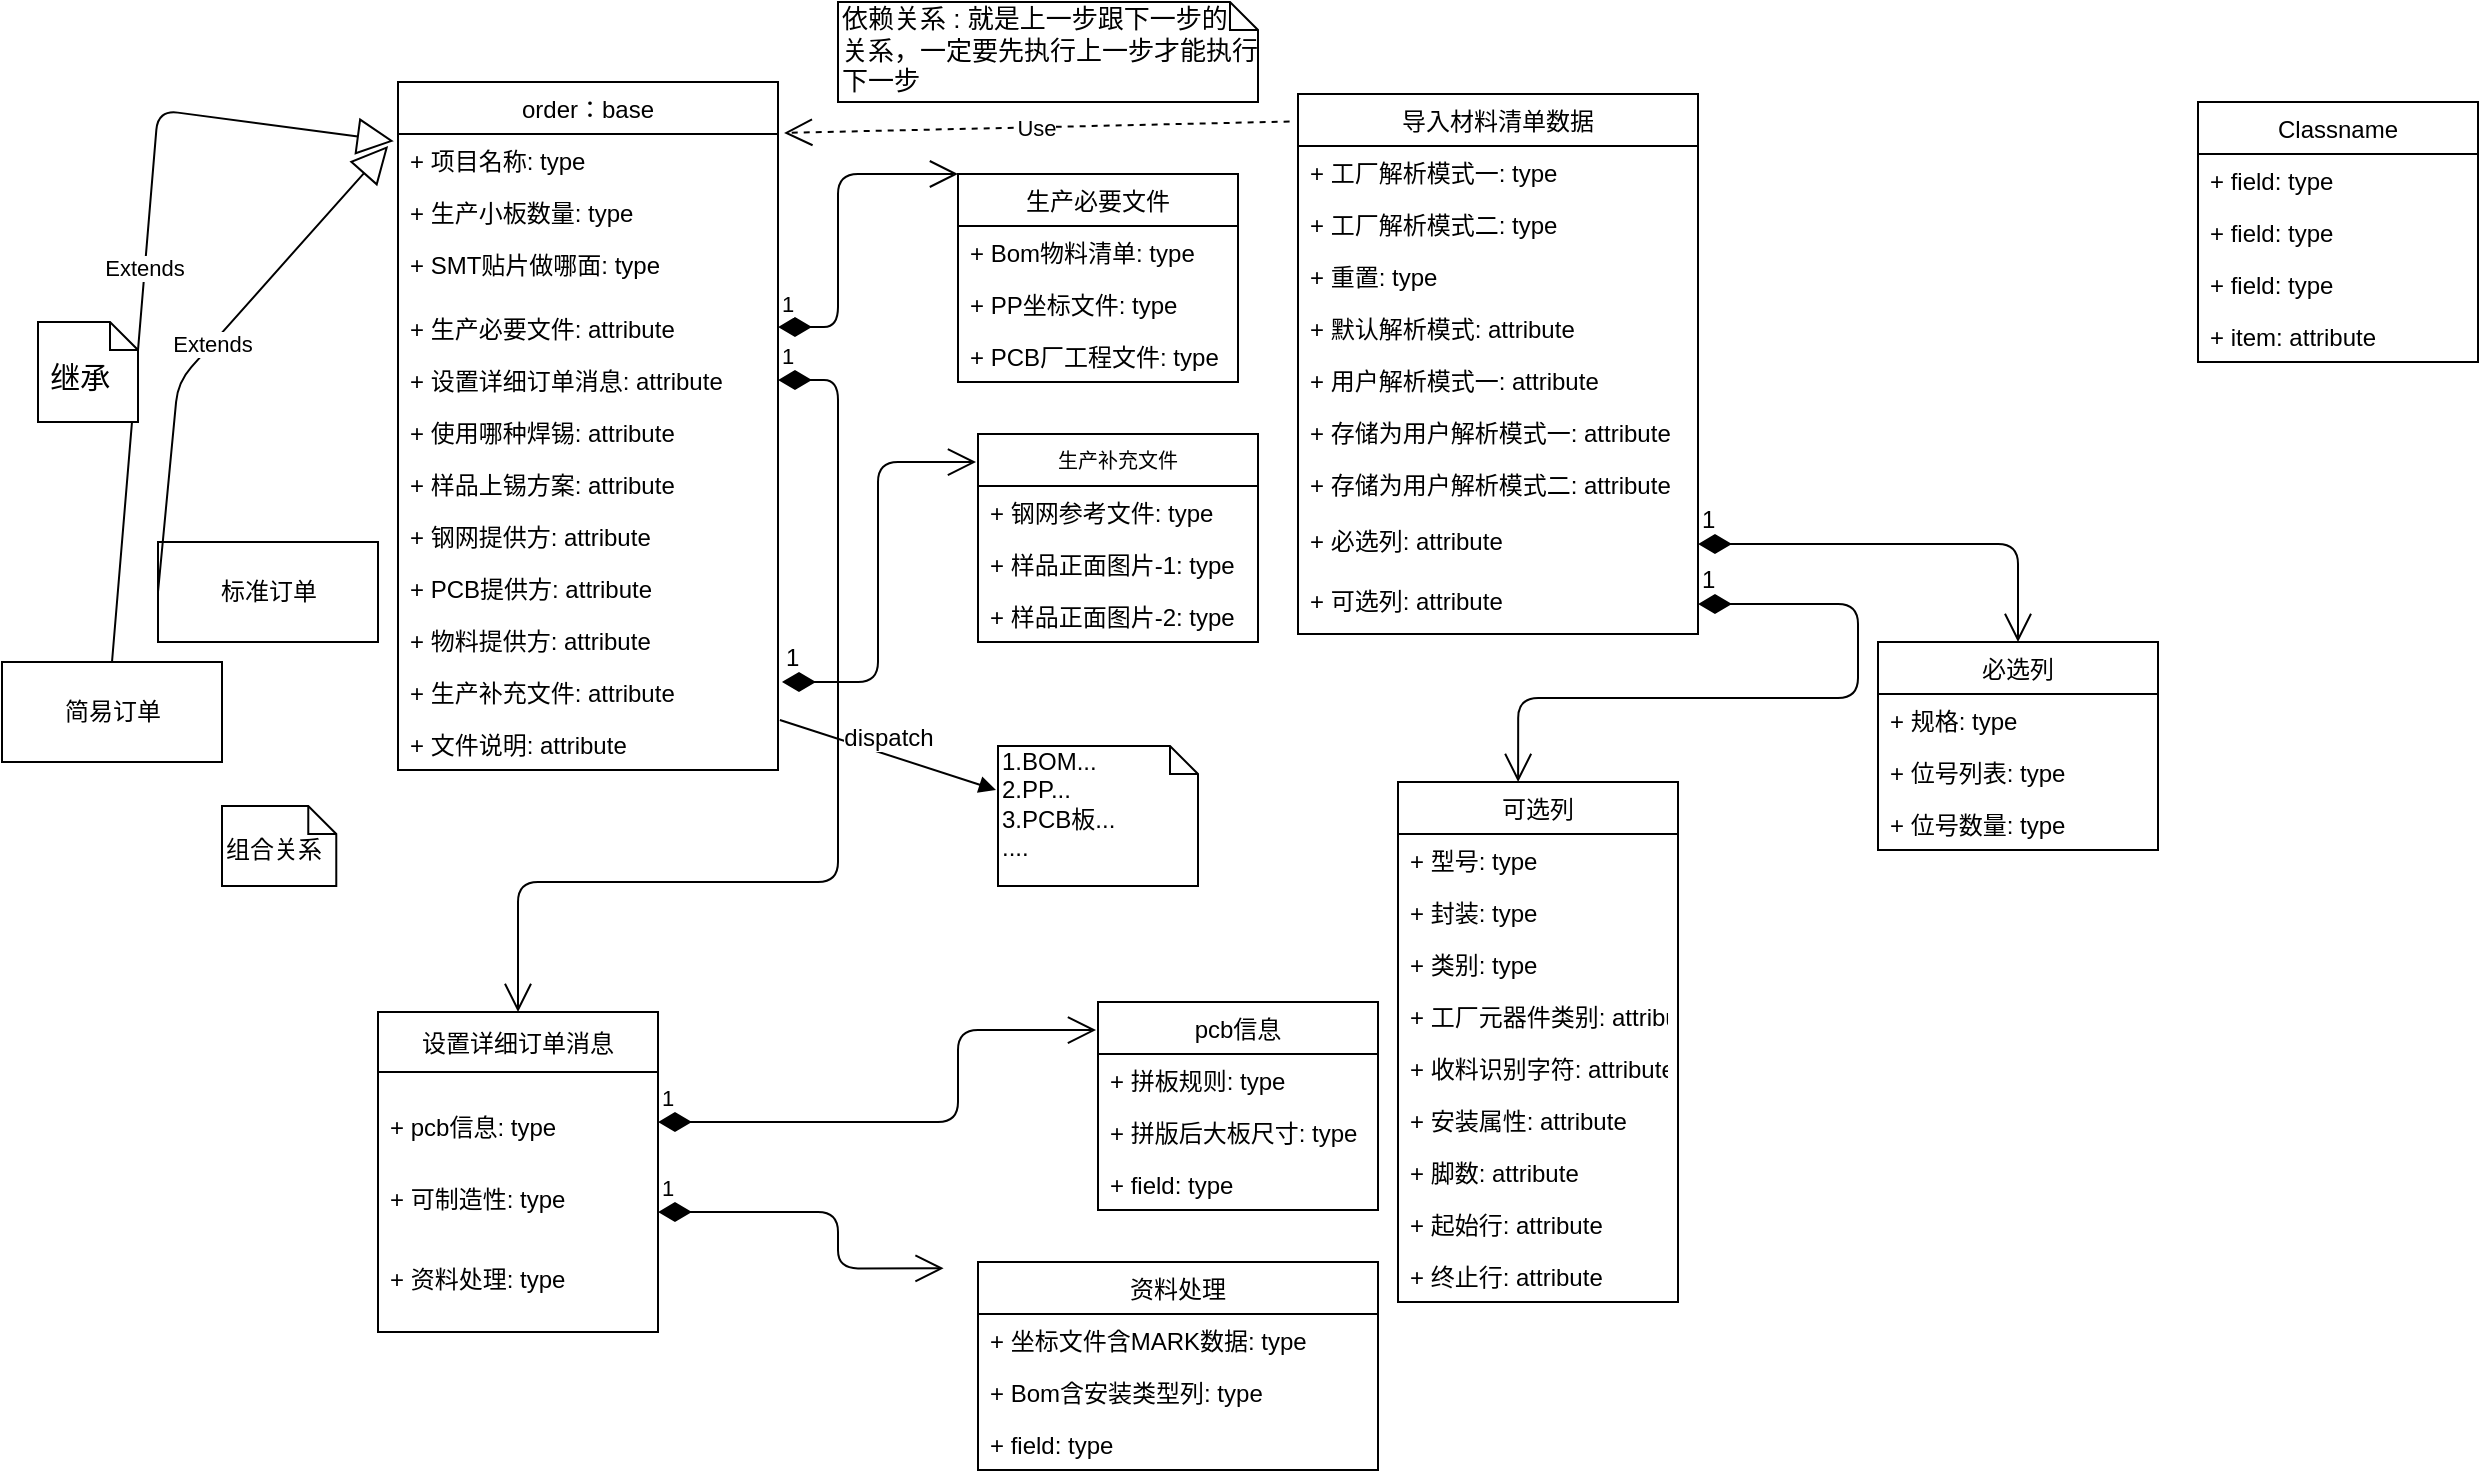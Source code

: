 <mxfile version="13.5.8" type="github">
  <diagram id="Zd2d16wufieMr73oknzC" name="Page-1">
    <mxGraphModel dx="1102" dy="614" grid="1" gridSize="10" guides="1" tooltips="1" connect="1" arrows="1" fold="1" page="1" pageScale="1" pageWidth="827" pageHeight="1169" math="0" shadow="0">
      <root>
        <mxCell id="0" />
        <mxCell id="1" parent="0" />
        <mxCell id="VcqsJPtHIRY4LmEztvHu-1" value="order：base" style="swimlane;fontStyle=0;childLayout=stackLayout;horizontal=1;startSize=26;fillColor=none;horizontalStack=0;resizeParent=1;resizeParentMax=0;resizeLast=0;collapsible=1;marginBottom=0;" parent="1" vertex="1">
          <mxGeometry x="220" y="40" width="190" height="344" as="geometry" />
        </mxCell>
        <mxCell id="VcqsJPtHIRY4LmEztvHu-2" value="+ 项目名称: type" style="text;strokeColor=none;fillColor=none;align=left;verticalAlign=top;spacingLeft=4;spacingRight=4;overflow=hidden;rotatable=0;points=[[0,0.5],[1,0.5]];portConstraint=eastwest;" parent="VcqsJPtHIRY4LmEztvHu-1" vertex="1">
          <mxGeometry y="26" width="190" height="26" as="geometry" />
        </mxCell>
        <mxCell id="VcqsJPtHIRY4LmEztvHu-3" value="+ 生产小板数量: type" style="text;strokeColor=none;fillColor=none;align=left;verticalAlign=top;spacingLeft=4;spacingRight=4;overflow=hidden;rotatable=0;points=[[0,0.5],[1,0.5]];portConstraint=eastwest;" parent="VcqsJPtHIRY4LmEztvHu-1" vertex="1">
          <mxGeometry y="52" width="190" height="26" as="geometry" />
        </mxCell>
        <mxCell id="VcqsJPtHIRY4LmEztvHu-4" value="+ SMT贴片做哪面: type" style="text;strokeColor=none;fillColor=none;align=left;verticalAlign=top;spacingLeft=4;spacingRight=4;overflow=hidden;rotatable=0;points=[[0,0.5],[1,0.5]];portConstraint=eastwest;" parent="VcqsJPtHIRY4LmEztvHu-1" vertex="1">
          <mxGeometry y="78" width="190" height="32" as="geometry" />
        </mxCell>
        <mxCell id="VcqsJPtHIRY4LmEztvHu-72" value="1" style="endArrow=open;html=1;endSize=12;startArrow=diamondThin;startSize=14;startFill=1;edgeStyle=orthogonalEdgeStyle;align=left;verticalAlign=bottom;entryX=0;entryY=0;entryDx=0;entryDy=0;" parent="VcqsJPtHIRY4LmEztvHu-1" target="VcqsJPtHIRY4LmEztvHu-68" edge="1">
          <mxGeometry x="-1" y="3" relative="1" as="geometry">
            <mxPoint x="190" y="122.5" as="sourcePoint" />
            <mxPoint x="280" y="57" as="targetPoint" />
            <Array as="points">
              <mxPoint x="220" y="123" />
              <mxPoint x="220" y="46" />
            </Array>
          </mxGeometry>
        </mxCell>
        <mxCell id="VcqsJPtHIRY4LmEztvHu-11" value="+ 生产必要文件: attribute" style="text;strokeColor=none;fillColor=none;align=left;verticalAlign=top;spacingLeft=4;spacingRight=4;overflow=hidden;rotatable=0;points=[[0,0.5],[1,0.5]];portConstraint=eastwest;" parent="VcqsJPtHIRY4LmEztvHu-1" vertex="1">
          <mxGeometry y="110" width="190" height="26" as="geometry" />
        </mxCell>
        <mxCell id="VcqsJPtHIRY4LmEztvHu-12" value="+ 设置详细订单消息: attribute" style="text;strokeColor=none;fillColor=none;align=left;verticalAlign=top;spacingLeft=4;spacingRight=4;overflow=hidden;rotatable=0;points=[[0,0.5],[1,0.5]];portConstraint=eastwest;" parent="VcqsJPtHIRY4LmEztvHu-1" vertex="1">
          <mxGeometry y="136" width="190" height="26" as="geometry" />
        </mxCell>
        <mxCell id="7UognVnQ29kYrQkInJBz-5" value="+ 使用哪种焊锡: attribute" style="text;strokeColor=none;fillColor=none;align=left;verticalAlign=top;spacingLeft=4;spacingRight=4;overflow=hidden;rotatable=0;points=[[0,0.5],[1,0.5]];portConstraint=eastwest;" vertex="1" parent="VcqsJPtHIRY4LmEztvHu-1">
          <mxGeometry y="162" width="190" height="26" as="geometry" />
        </mxCell>
        <mxCell id="7UognVnQ29kYrQkInJBz-6" value="+ 样品上锡方案: attribute" style="text;strokeColor=none;fillColor=none;align=left;verticalAlign=top;spacingLeft=4;spacingRight=4;overflow=hidden;rotatable=0;points=[[0,0.5],[1,0.5]];portConstraint=eastwest;" vertex="1" parent="VcqsJPtHIRY4LmEztvHu-1">
          <mxGeometry y="188" width="190" height="26" as="geometry" />
        </mxCell>
        <mxCell id="7UognVnQ29kYrQkInJBz-7" value="+ 钢网提供方: attribute" style="text;strokeColor=none;fillColor=none;align=left;verticalAlign=top;spacingLeft=4;spacingRight=4;overflow=hidden;rotatable=0;points=[[0,0.5],[1,0.5]];portConstraint=eastwest;" vertex="1" parent="VcqsJPtHIRY4LmEztvHu-1">
          <mxGeometry y="214" width="190" height="26" as="geometry" />
        </mxCell>
        <mxCell id="7UognVnQ29kYrQkInJBz-8" value="+ PCB提供方: attribute" style="text;strokeColor=none;fillColor=none;align=left;verticalAlign=top;spacingLeft=4;spacingRight=4;overflow=hidden;rotatable=0;points=[[0,0.5],[1,0.5]];portConstraint=eastwest;" vertex="1" parent="VcqsJPtHIRY4LmEztvHu-1">
          <mxGeometry y="240" width="190" height="26" as="geometry" />
        </mxCell>
        <mxCell id="7UognVnQ29kYrQkInJBz-9" value="+ 物料提供方: attribute" style="text;strokeColor=none;fillColor=none;align=left;verticalAlign=top;spacingLeft=4;spacingRight=4;overflow=hidden;rotatable=0;points=[[0,0.5],[1,0.5]];portConstraint=eastwest;" vertex="1" parent="VcqsJPtHIRY4LmEztvHu-1">
          <mxGeometry y="266" width="190" height="26" as="geometry" />
        </mxCell>
        <mxCell id="7UognVnQ29kYrQkInJBz-16" value="+ 生产补充文件: attribute" style="text;strokeColor=none;fillColor=none;align=left;verticalAlign=top;spacingLeft=4;spacingRight=4;overflow=hidden;rotatable=0;points=[[0,0.5],[1,0.5]];portConstraint=eastwest;fontSize=12;perimeterSpacing=14;" vertex="1" parent="VcqsJPtHIRY4LmEztvHu-1">
          <mxGeometry y="292" width="190" height="26" as="geometry" />
        </mxCell>
        <mxCell id="7UognVnQ29kYrQkInJBz-21" value="+ 文件说明: attribute" style="text;strokeColor=none;fillColor=none;align=left;verticalAlign=top;spacingLeft=4;spacingRight=4;overflow=hidden;rotatable=0;points=[[0,0.5],[1,0.5]];portConstraint=eastwest;fontSize=12;" vertex="1" parent="VcqsJPtHIRY4LmEztvHu-1">
          <mxGeometry y="318" width="190" height="26" as="geometry" />
        </mxCell>
        <mxCell id="VcqsJPtHIRY4LmEztvHu-18" value="简易订单" style="html=1;" parent="1" vertex="1">
          <mxGeometry x="22" y="330" width="110" height="50" as="geometry" />
        </mxCell>
        <mxCell id="VcqsJPtHIRY4LmEztvHu-19" value="Extends" style="endArrow=block;endSize=16;endFill=0;html=1;exitX=0.5;exitY=0;exitDx=0;exitDy=0;entryX=-0.011;entryY=0.086;entryDx=0;entryDy=0;entryPerimeter=0;" parent="1" source="VcqsJPtHIRY4LmEztvHu-18" target="VcqsJPtHIRY4LmEztvHu-1" edge="1">
          <mxGeometry width="160" relative="1" as="geometry">
            <mxPoint x="330" y="220" as="sourcePoint" />
            <mxPoint x="490" y="220" as="targetPoint" />
            <Array as="points">
              <mxPoint x="100" y="54" />
            </Array>
          </mxGeometry>
        </mxCell>
        <mxCell id="VcqsJPtHIRY4LmEztvHu-21" value="标准订单" style="html=1;" parent="1" vertex="1">
          <mxGeometry x="100" y="270" width="110" height="50" as="geometry" />
        </mxCell>
        <mxCell id="VcqsJPtHIRY4LmEztvHu-28" value="Use" style="endArrow=open;endSize=12;dashed=1;html=1;entryX=1.016;entryY=0.074;entryDx=0;entryDy=0;entryPerimeter=0;exitX=-0.021;exitY=0.051;exitDx=0;exitDy=0;exitPerimeter=0;" parent="1" source="VcqsJPtHIRY4LmEztvHu-22" target="VcqsJPtHIRY4LmEztvHu-1" edge="1">
          <mxGeometry width="160" relative="1" as="geometry">
            <mxPoint x="330" y="220" as="sourcePoint" />
            <mxPoint x="490" y="220" as="targetPoint" />
          </mxGeometry>
        </mxCell>
        <mxCell id="VcqsJPtHIRY4LmEztvHu-29" value="Extends" style="endArrow=block;endSize=16;endFill=0;html=1;exitX=0;exitY=0.5;exitDx=0;exitDy=0;entryX=-0.026;entryY=0.093;entryDx=0;entryDy=0;entryPerimeter=0;" parent="1" source="VcqsJPtHIRY4LmEztvHu-21" target="VcqsJPtHIRY4LmEztvHu-1" edge="1">
          <mxGeometry width="160" relative="1" as="geometry">
            <mxPoint x="90" y="190" as="sourcePoint" />
            <mxPoint x="250" y="190" as="targetPoint" />
            <Array as="points">
              <mxPoint x="110" y="190" />
            </Array>
          </mxGeometry>
        </mxCell>
        <mxCell id="VcqsJPtHIRY4LmEztvHu-35" value="1" style="endArrow=open;html=1;endSize=12;startArrow=diamondThin;startSize=14;startFill=1;edgeStyle=orthogonalEdgeStyle;align=left;verticalAlign=bottom;entryX=0.5;entryY=0;entryDx=0;entryDy=0;" parent="1" source="VcqsJPtHIRY4LmEztvHu-12" target="VcqsJPtHIRY4LmEztvHu-30" edge="1">
          <mxGeometry x="-1" y="3" relative="1" as="geometry">
            <mxPoint x="470" y="310" as="sourcePoint" />
            <mxPoint x="630" y="310" as="targetPoint" />
            <Array as="points">
              <mxPoint x="440" y="189" />
              <mxPoint x="440" y="440" />
              <mxPoint x="280" y="440" />
            </Array>
          </mxGeometry>
        </mxCell>
        <mxCell id="VcqsJPtHIRY4LmEztvHu-36" value="&lt;br&gt;组合关系" style="shape=note;whiteSpace=wrap;html=1;size=14;verticalAlign=top;align=left;spacingTop=-6;" parent="1" vertex="1">
          <mxGeometry x="132" y="402" width="57.14" height="40" as="geometry" />
        </mxCell>
        <mxCell id="VcqsJPtHIRY4LmEztvHu-37" value="&lt;font style=&quot;font-size: 15px&quot;&gt;&lt;br&gt;&amp;nbsp;继承&lt;/font&gt;" style="shape=note;whiteSpace=wrap;html=1;size=14;verticalAlign=top;align=left;spacingTop=-6;" parent="1" vertex="1">
          <mxGeometry x="40" y="160" width="50" height="50" as="geometry" />
        </mxCell>
        <mxCell id="VcqsJPtHIRY4LmEztvHu-38" value="&lt;font style=&quot;font-size: 13px&quot;&gt;依赖关系 : 就是上一步跟下一步的&lt;br&gt;关系，一定要先执行上一步才能执行下一步&lt;/font&gt;" style="shape=note;whiteSpace=wrap;html=1;size=14;verticalAlign=top;align=left;spacingTop=-6;" parent="1" vertex="1">
          <mxGeometry x="440" width="210" height="50" as="geometry" />
        </mxCell>
        <mxCell id="VcqsJPtHIRY4LmEztvHu-67" value="1" style="endArrow=open;html=1;endSize=12;startArrow=diamondThin;startSize=14;startFill=1;edgeStyle=orthogonalEdgeStyle;align=left;verticalAlign=bottom;exitX=1;exitY=0.5;exitDx=0;exitDy=0;entryX=-0.007;entryY=0.135;entryDx=0;entryDy=0;entryPerimeter=0;" parent="1" source="VcqsJPtHIRY4LmEztvHu-54" target="VcqsJPtHIRY4LmEztvHu-39" edge="1">
          <mxGeometry x="-1" y="3" relative="1" as="geometry">
            <mxPoint x="330" y="220" as="sourcePoint" />
            <mxPoint x="490" y="220" as="targetPoint" />
            <Array as="points">
              <mxPoint x="500" y="560" />
              <mxPoint x="500" y="514" />
            </Array>
          </mxGeometry>
        </mxCell>
        <mxCell id="VcqsJPtHIRY4LmEztvHu-22" value="导入材料清单数据" style="swimlane;fontStyle=0;childLayout=stackLayout;horizontal=1;startSize=26;fillColor=none;horizontalStack=0;resizeParent=1;resizeParentMax=0;resizeLast=0;collapsible=1;marginBottom=0;" parent="1" vertex="1">
          <mxGeometry x="670" y="46" width="200" height="270" as="geometry" />
        </mxCell>
        <mxCell id="VcqsJPtHIRY4LmEztvHu-23" value="+ 工厂解析模式一: type" style="text;strokeColor=none;fillColor=none;align=left;verticalAlign=top;spacingLeft=4;spacingRight=4;overflow=hidden;rotatable=0;points=[[0,0.5],[1,0.5]];portConstraint=eastwest;" parent="VcqsJPtHIRY4LmEztvHu-22" vertex="1">
          <mxGeometry y="26" width="200" height="26" as="geometry" />
        </mxCell>
        <mxCell id="VcqsJPtHIRY4LmEztvHu-24" value="+ 工厂解析模式二: type" style="text;strokeColor=none;fillColor=none;align=left;verticalAlign=top;spacingLeft=4;spacingRight=4;overflow=hidden;rotatable=0;points=[[0,0.5],[1,0.5]];portConstraint=eastwest;" parent="VcqsJPtHIRY4LmEztvHu-22" vertex="1">
          <mxGeometry y="52" width="200" height="26" as="geometry" />
        </mxCell>
        <mxCell id="VcqsJPtHIRY4LmEztvHu-25" value="+ 重置: type" style="text;strokeColor=none;fillColor=none;align=left;verticalAlign=top;spacingLeft=4;spacingRight=4;overflow=hidden;rotatable=0;points=[[0,0.5],[1,0.5]];portConstraint=eastwest;" parent="VcqsJPtHIRY4LmEztvHu-22" vertex="1">
          <mxGeometry y="78" width="200" height="26" as="geometry" />
        </mxCell>
        <mxCell id="VcqsJPtHIRY4LmEztvHu-27" value="+ 默认解析模式: attribute" style="text;strokeColor=none;fillColor=none;align=left;verticalAlign=top;spacingLeft=4;spacingRight=4;overflow=hidden;rotatable=0;points=[[0,0.5],[1,0.5]];portConstraint=eastwest;" parent="VcqsJPtHIRY4LmEztvHu-22" vertex="1">
          <mxGeometry y="104" width="200" height="26" as="geometry" />
        </mxCell>
        <mxCell id="VcqsJPtHIRY4LmEztvHu-26" value="+ 用户解析模式一: attribute" style="text;strokeColor=none;fillColor=none;align=left;verticalAlign=top;spacingLeft=4;spacingRight=4;overflow=hidden;rotatable=0;points=[[0,0.5],[1,0.5]];portConstraint=eastwest;" parent="VcqsJPtHIRY4LmEztvHu-22" vertex="1">
          <mxGeometry y="130" width="200" height="26" as="geometry" />
        </mxCell>
        <mxCell id="7UognVnQ29kYrQkInJBz-26" value="+ 存储为用户解析模式一: attribute" style="text;strokeColor=none;fillColor=none;align=left;verticalAlign=top;spacingLeft=4;spacingRight=4;overflow=hidden;rotatable=0;points=[[0,0.5],[1,0.5]];portConstraint=eastwest;fontSize=12;" vertex="1" parent="VcqsJPtHIRY4LmEztvHu-22">
          <mxGeometry y="156" width="200" height="26" as="geometry" />
        </mxCell>
        <mxCell id="7UognVnQ29kYrQkInJBz-27" value="+ 存储为用户解析模式二: attribute" style="text;strokeColor=none;fillColor=none;align=left;verticalAlign=top;spacingLeft=4;spacingRight=4;overflow=hidden;rotatable=0;points=[[0,0.5],[1,0.5]];portConstraint=eastwest;fontSize=12;" vertex="1" parent="VcqsJPtHIRY4LmEztvHu-22">
          <mxGeometry y="182" width="200" height="28" as="geometry" />
        </mxCell>
        <mxCell id="7UognVnQ29kYrQkInJBz-28" value="+ 必选列: attribute" style="text;strokeColor=none;fillColor=none;align=left;verticalAlign=top;spacingLeft=4;spacingRight=4;overflow=hidden;rotatable=0;points=[[0,0.5],[1,0.5]];portConstraint=eastwest;fontSize=12;" vertex="1" parent="VcqsJPtHIRY4LmEztvHu-22">
          <mxGeometry y="210" width="200" height="30" as="geometry" />
        </mxCell>
        <mxCell id="7UognVnQ29kYrQkInJBz-29" value="+ 可选列: attribute" style="text;strokeColor=none;fillColor=none;align=left;verticalAlign=top;spacingLeft=4;spacingRight=4;overflow=hidden;rotatable=0;points=[[0,0.5],[1,0.5]];portConstraint=eastwest;fontSize=12;" vertex="1" parent="VcqsJPtHIRY4LmEztvHu-22">
          <mxGeometry y="240" width="200" height="30" as="geometry" />
        </mxCell>
        <mxCell id="VcqsJPtHIRY4LmEztvHu-68" value="生产必要文件" style="swimlane;fontStyle=0;childLayout=stackLayout;horizontal=1;startSize=26;fillColor=none;horizontalStack=0;resizeParent=1;resizeParentMax=0;resizeLast=0;collapsible=1;marginBottom=0;" parent="1" vertex="1">
          <mxGeometry x="500" y="86" width="140" height="104" as="geometry" />
        </mxCell>
        <mxCell id="VcqsJPtHIRY4LmEztvHu-69" value="+ Bom物料清单: type" style="text;strokeColor=none;fillColor=none;align=left;verticalAlign=top;spacingLeft=4;spacingRight=4;overflow=hidden;rotatable=0;points=[[0,0.5],[1,0.5]];portConstraint=eastwest;" parent="VcqsJPtHIRY4LmEztvHu-68" vertex="1">
          <mxGeometry y="26" width="140" height="26" as="geometry" />
        </mxCell>
        <mxCell id="VcqsJPtHIRY4LmEztvHu-70" value="+ PP坐标文件: type" style="text;strokeColor=none;fillColor=none;align=left;verticalAlign=top;spacingLeft=4;spacingRight=4;overflow=hidden;rotatable=0;points=[[0,0.5],[1,0.5]];portConstraint=eastwest;" parent="VcqsJPtHIRY4LmEztvHu-68" vertex="1">
          <mxGeometry y="52" width="140" height="26" as="geometry" />
        </mxCell>
        <mxCell id="VcqsJPtHIRY4LmEztvHu-71" value="+ PCB厂工程文件: type" style="text;strokeColor=none;fillColor=none;align=left;verticalAlign=top;spacingLeft=4;spacingRight=4;overflow=hidden;rotatable=0;points=[[0,0.5],[1,0.5]];portConstraint=eastwest;" parent="VcqsJPtHIRY4LmEztvHu-68" vertex="1">
          <mxGeometry y="78" width="140" height="26" as="geometry" />
        </mxCell>
        <mxCell id="VcqsJPtHIRY4LmEztvHu-30" value="设置详细订单消息" style="swimlane;fontStyle=0;childLayout=stackLayout;horizontal=1;startSize=30;fillColor=none;horizontalStack=0;resizeParent=1;resizeParentMax=0;resizeLast=0;collapsible=1;marginBottom=0;" parent="1" vertex="1">
          <mxGeometry x="210" y="505" width="140" height="160" as="geometry" />
        </mxCell>
        <mxCell id="VcqsJPtHIRY4LmEztvHu-63" value="1" style="endArrow=open;html=1;endSize=12;startArrow=diamondThin;startSize=14;startFill=1;edgeStyle=orthogonalEdgeStyle;align=left;verticalAlign=bottom;exitX=1;exitY=0.5;exitDx=0;exitDy=0;entryX=0.014;entryY=0.135;entryDx=0;entryDy=0;entryPerimeter=0;" parent="VcqsJPtHIRY4LmEztvHu-30" source="VcqsJPtHIRY4LmEztvHu-33" edge="1">
          <mxGeometry x="-1" y="3" relative="1" as="geometry">
            <mxPoint x="140" y="77.828" as="sourcePoint" />
            <mxPoint x="282.8" y="128.18" as="targetPoint" />
            <Array as="points">
              <mxPoint x="230" y="100" />
              <mxPoint x="230" y="128" />
            </Array>
          </mxGeometry>
        </mxCell>
        <mxCell id="VcqsJPtHIRY4LmEztvHu-54" value="&#xa;+ pcb信息: type" style="text;strokeColor=none;fillColor=none;align=left;verticalAlign=top;spacingLeft=4;spacingRight=4;overflow=hidden;rotatable=0;points=[[0,0.5],[1,0.5]];portConstraint=eastwest;" parent="VcqsJPtHIRY4LmEztvHu-30" vertex="1">
          <mxGeometry y="30" width="140" height="50" as="geometry" />
        </mxCell>
        <mxCell id="VcqsJPtHIRY4LmEztvHu-33" value="+ 可制造性: type" style="text;strokeColor=none;fillColor=none;align=left;verticalAlign=top;spacingLeft=4;spacingRight=4;overflow=hidden;rotatable=0;points=[[0,0.5],[1,0.5]];portConstraint=eastwest;" parent="VcqsJPtHIRY4LmEztvHu-30" vertex="1">
          <mxGeometry y="80" width="140" height="40" as="geometry" />
        </mxCell>
        <mxCell id="VcqsJPtHIRY4LmEztvHu-55" value="+ 资料处理: type" style="text;strokeColor=none;fillColor=none;align=left;verticalAlign=top;spacingLeft=4;spacingRight=4;overflow=hidden;rotatable=0;points=[[0,0.5],[1,0.5]];portConstraint=eastwest;" parent="VcqsJPtHIRY4LmEztvHu-30" vertex="1">
          <mxGeometry y="120" width="140" height="40" as="geometry" />
        </mxCell>
        <mxCell id="7UognVnQ29kYrQkInJBz-1" value="Classname" style="swimlane;fontStyle=0;childLayout=stackLayout;horizontal=1;startSize=26;fillColor=none;horizontalStack=0;resizeParent=1;resizeParentMax=0;resizeLast=0;collapsible=1;marginBottom=0;" vertex="1" parent="1">
          <mxGeometry x="1120" y="50" width="140" height="130" as="geometry" />
        </mxCell>
        <mxCell id="7UognVnQ29kYrQkInJBz-2" value="+ field: type" style="text;strokeColor=none;fillColor=none;align=left;verticalAlign=top;spacingLeft=4;spacingRight=4;overflow=hidden;rotatable=0;points=[[0,0.5],[1,0.5]];portConstraint=eastwest;" vertex="1" parent="7UognVnQ29kYrQkInJBz-1">
          <mxGeometry y="26" width="140" height="26" as="geometry" />
        </mxCell>
        <mxCell id="7UognVnQ29kYrQkInJBz-3" value="+ field: type" style="text;strokeColor=none;fillColor=none;align=left;verticalAlign=top;spacingLeft=4;spacingRight=4;overflow=hidden;rotatable=0;points=[[0,0.5],[1,0.5]];portConstraint=eastwest;" vertex="1" parent="7UognVnQ29kYrQkInJBz-1">
          <mxGeometry y="52" width="140" height="26" as="geometry" />
        </mxCell>
        <mxCell id="7UognVnQ29kYrQkInJBz-4" value="+ field: type" style="text;strokeColor=none;fillColor=none;align=left;verticalAlign=top;spacingLeft=4;spacingRight=4;overflow=hidden;rotatable=0;points=[[0,0.5],[1,0.5]];portConstraint=eastwest;" vertex="1" parent="7UognVnQ29kYrQkInJBz-1">
          <mxGeometry y="78" width="140" height="26" as="geometry" />
        </mxCell>
        <mxCell id="7UognVnQ29kYrQkInJBz-25" value="+ item: attribute" style="text;strokeColor=none;fillColor=none;align=left;verticalAlign=top;spacingLeft=4;spacingRight=4;overflow=hidden;rotatable=0;points=[[0,0.5],[1,0.5]];portConstraint=eastwest;fontSize=12;" vertex="1" parent="7UognVnQ29kYrQkInJBz-1">
          <mxGeometry y="104" width="140" height="26" as="geometry" />
        </mxCell>
        <mxCell id="VcqsJPtHIRY4LmEztvHu-43" value="资料处理" style="swimlane;fontStyle=0;childLayout=stackLayout;horizontal=1;startSize=26;fillColor=none;horizontalStack=0;resizeParent=1;resizeParentMax=0;resizeLast=0;collapsible=1;marginBottom=0;" parent="1" vertex="1">
          <mxGeometry x="510" y="630" width="200" height="104" as="geometry" />
        </mxCell>
        <mxCell id="VcqsJPtHIRY4LmEztvHu-44" value="+ 坐标文件含MARK数据: type" style="text;strokeColor=none;fillColor=none;align=left;verticalAlign=top;spacingLeft=4;spacingRight=4;overflow=hidden;rotatable=0;points=[[0,0.5],[1,0.5]];portConstraint=eastwest;" parent="VcqsJPtHIRY4LmEztvHu-43" vertex="1">
          <mxGeometry y="26" width="200" height="26" as="geometry" />
        </mxCell>
        <mxCell id="VcqsJPtHIRY4LmEztvHu-45" value="+ Bom含安装类型列: type" style="text;strokeColor=none;fillColor=none;align=left;verticalAlign=top;spacingLeft=4;spacingRight=4;overflow=hidden;rotatable=0;points=[[0,0.5],[1,0.5]];portConstraint=eastwest;" parent="VcqsJPtHIRY4LmEztvHu-43" vertex="1">
          <mxGeometry y="52" width="200" height="26" as="geometry" />
        </mxCell>
        <mxCell id="VcqsJPtHIRY4LmEztvHu-46" value="+ field: type" style="text;strokeColor=none;fillColor=none;align=left;verticalAlign=top;spacingLeft=4;spacingRight=4;overflow=hidden;rotatable=0;points=[[0,0.5],[1,0.5]];portConstraint=eastwest;" parent="VcqsJPtHIRY4LmEztvHu-43" vertex="1">
          <mxGeometry y="78" width="200" height="26" as="geometry" />
        </mxCell>
        <mxCell id="VcqsJPtHIRY4LmEztvHu-39" value="pcb信息" style="swimlane;fontStyle=0;childLayout=stackLayout;horizontal=1;startSize=26;fillColor=none;horizontalStack=0;resizeParent=1;resizeParentMax=0;resizeLast=0;collapsible=1;marginBottom=0;" parent="1" vertex="1">
          <mxGeometry x="570" y="500" width="140" height="104" as="geometry" />
        </mxCell>
        <mxCell id="VcqsJPtHIRY4LmEztvHu-40" value="+ 拼板规则: type" style="text;strokeColor=none;fillColor=none;align=left;verticalAlign=top;spacingLeft=4;spacingRight=4;overflow=hidden;rotatable=0;points=[[0,0.5],[1,0.5]];portConstraint=eastwest;" parent="VcqsJPtHIRY4LmEztvHu-39" vertex="1">
          <mxGeometry y="26" width="140" height="26" as="geometry" />
        </mxCell>
        <mxCell id="VcqsJPtHIRY4LmEztvHu-41" value="+ 拼版后大板尺寸: type" style="text;strokeColor=none;fillColor=none;align=left;verticalAlign=top;spacingLeft=4;spacingRight=4;overflow=hidden;rotatable=0;points=[[0,0.5],[1,0.5]];portConstraint=eastwest;" parent="VcqsJPtHIRY4LmEztvHu-39" vertex="1">
          <mxGeometry y="52" width="140" height="26" as="geometry" />
        </mxCell>
        <mxCell id="VcqsJPtHIRY4LmEztvHu-42" value="+ field: type" style="text;strokeColor=none;fillColor=none;align=left;verticalAlign=top;spacingLeft=4;spacingRight=4;overflow=hidden;rotatable=0;points=[[0,0.5],[1,0.5]];portConstraint=eastwest;" parent="VcqsJPtHIRY4LmEztvHu-39" vertex="1">
          <mxGeometry y="78" width="140" height="26" as="geometry" />
        </mxCell>
        <mxCell id="7UognVnQ29kYrQkInJBz-17" value="1" style="endArrow=open;html=1;endSize=12;startArrow=diamondThin;startSize=14;startFill=1;edgeStyle=orthogonalEdgeStyle;align=left;verticalAlign=bottom;fontSize=12;exitX=0.945;exitY=0.407;exitDx=0;exitDy=0;exitPerimeter=0;entryX=-0.007;entryY=0.135;entryDx=0;entryDy=0;entryPerimeter=0;" edge="1" parent="1" source="7UognVnQ29kYrQkInJBz-16" target="7UognVnQ29kYrQkInJBz-11">
          <mxGeometry x="-1" y="3" relative="1" as="geometry">
            <mxPoint x="470" y="370" as="sourcePoint" />
            <mxPoint x="630" y="370" as="targetPoint" />
          </mxGeometry>
        </mxCell>
        <mxCell id="7UognVnQ29kYrQkInJBz-11" value="生产补充文件" style="swimlane;fontStyle=0;childLayout=stackLayout;horizontal=1;startSize=26;fillColor=none;horizontalStack=0;resizeParent=1;resizeParentMax=0;resizeLast=0;collapsible=1;marginBottom=0;fontSize=10;" vertex="1" parent="1">
          <mxGeometry x="510" y="216" width="140" height="104" as="geometry" />
        </mxCell>
        <mxCell id="7UognVnQ29kYrQkInJBz-12" value="+ 钢网参考文件: type" style="text;strokeColor=none;fillColor=none;align=left;verticalAlign=top;spacingLeft=4;spacingRight=4;overflow=hidden;rotatable=0;points=[[0,0.5],[1,0.5]];portConstraint=eastwest;fontSize=12;" vertex="1" parent="7UognVnQ29kYrQkInJBz-11">
          <mxGeometry y="26" width="140" height="26" as="geometry" />
        </mxCell>
        <mxCell id="7UognVnQ29kYrQkInJBz-13" value="+ 样品正面图片-1: type" style="text;strokeColor=none;fillColor=none;align=left;verticalAlign=top;spacingLeft=4;spacingRight=4;overflow=hidden;rotatable=0;points=[[0,0.5],[1,0.5]];portConstraint=eastwest;" vertex="1" parent="7UognVnQ29kYrQkInJBz-11">
          <mxGeometry y="52" width="140" height="26" as="geometry" />
        </mxCell>
        <mxCell id="7UognVnQ29kYrQkInJBz-14" value="+ 样品正面图片-2: type" style="text;strokeColor=none;fillColor=none;align=left;verticalAlign=top;spacingLeft=4;spacingRight=4;overflow=hidden;rotatable=0;points=[[0,0.5],[1,0.5]];portConstraint=eastwest;" vertex="1" parent="7UognVnQ29kYrQkInJBz-11">
          <mxGeometry y="78" width="140" height="26" as="geometry" />
        </mxCell>
        <mxCell id="7UognVnQ29kYrQkInJBz-22" value="1.BOM...&lt;br&gt;2.PP...&lt;br&gt;3.PCB板...&lt;br&gt;...." style="shape=note;whiteSpace=wrap;html=1;size=14;verticalAlign=top;align=left;spacingTop=-6;fontSize=12;" vertex="1" parent="1">
          <mxGeometry x="520" y="372" width="100" height="70" as="geometry" />
        </mxCell>
        <mxCell id="7UognVnQ29kYrQkInJBz-23" value="dispatch" style="html=1;verticalAlign=bottom;endArrow=block;fontSize=12;exitX=1.005;exitY=0.038;exitDx=0;exitDy=0;exitPerimeter=0;entryX=-0.01;entryY=0.314;entryDx=0;entryDy=0;entryPerimeter=0;" edge="1" parent="1" source="7UognVnQ29kYrQkInJBz-21" target="7UognVnQ29kYrQkInJBz-22">
          <mxGeometry width="80" relative="1" as="geometry">
            <mxPoint x="680" y="360" as="sourcePoint" />
            <mxPoint x="760" y="360" as="targetPoint" />
          </mxGeometry>
        </mxCell>
        <mxCell id="7UognVnQ29kYrQkInJBz-34" value="1" style="endArrow=open;html=1;endSize=12;startArrow=diamondThin;startSize=14;startFill=1;edgeStyle=orthogonalEdgeStyle;align=left;verticalAlign=bottom;fontSize=12;entryX=0.5;entryY=0;entryDx=0;entryDy=0;" edge="1" parent="1" source="7UognVnQ29kYrQkInJBz-28" target="7UognVnQ29kYrQkInJBz-30">
          <mxGeometry x="-1" y="3" relative="1" as="geometry">
            <mxPoint x="920" y="370" as="sourcePoint" />
            <mxPoint x="1080" y="370" as="targetPoint" />
          </mxGeometry>
        </mxCell>
        <mxCell id="7UognVnQ29kYrQkInJBz-30" value="必选列" style="swimlane;fontStyle=0;childLayout=stackLayout;horizontal=1;startSize=26;fillColor=none;horizontalStack=0;resizeParent=1;resizeParentMax=0;resizeLast=0;collapsible=1;marginBottom=0;fontSize=12;" vertex="1" parent="1">
          <mxGeometry x="960" y="320" width="140" height="104" as="geometry" />
        </mxCell>
        <mxCell id="7UognVnQ29kYrQkInJBz-31" value="+ 规格: type" style="text;strokeColor=none;fillColor=none;align=left;verticalAlign=top;spacingLeft=4;spacingRight=4;overflow=hidden;rotatable=0;points=[[0,0.5],[1,0.5]];portConstraint=eastwest;" vertex="1" parent="7UognVnQ29kYrQkInJBz-30">
          <mxGeometry y="26" width="140" height="26" as="geometry" />
        </mxCell>
        <mxCell id="7UognVnQ29kYrQkInJBz-32" value="+ 位号列表: type" style="text;strokeColor=none;fillColor=none;align=left;verticalAlign=top;spacingLeft=4;spacingRight=4;overflow=hidden;rotatable=0;points=[[0,0.5],[1,0.5]];portConstraint=eastwest;" vertex="1" parent="7UognVnQ29kYrQkInJBz-30">
          <mxGeometry y="52" width="140" height="26" as="geometry" />
        </mxCell>
        <mxCell id="7UognVnQ29kYrQkInJBz-33" value="+ 位号数量: type" style="text;strokeColor=none;fillColor=none;align=left;verticalAlign=top;spacingLeft=4;spacingRight=4;overflow=hidden;rotatable=0;points=[[0,0.5],[1,0.5]];portConstraint=eastwest;" vertex="1" parent="7UognVnQ29kYrQkInJBz-30">
          <mxGeometry y="78" width="140" height="26" as="geometry" />
        </mxCell>
        <mxCell id="7UognVnQ29kYrQkInJBz-35" value="可选列" style="swimlane;fontStyle=0;childLayout=stackLayout;horizontal=1;startSize=26;fillColor=none;horizontalStack=0;resizeParent=1;resizeParentMax=0;resizeLast=0;collapsible=1;marginBottom=0;fontSize=12;" vertex="1" parent="1">
          <mxGeometry x="720" y="390" width="140" height="260" as="geometry" />
        </mxCell>
        <mxCell id="7UognVnQ29kYrQkInJBz-36" value="+ 型号: type" style="text;strokeColor=none;fillColor=none;align=left;verticalAlign=top;spacingLeft=4;spacingRight=4;overflow=hidden;rotatable=0;points=[[0,0.5],[1,0.5]];portConstraint=eastwest;" vertex="1" parent="7UognVnQ29kYrQkInJBz-35">
          <mxGeometry y="26" width="140" height="26" as="geometry" />
        </mxCell>
        <mxCell id="7UognVnQ29kYrQkInJBz-37" value="+ 封装: type" style="text;strokeColor=none;fillColor=none;align=left;verticalAlign=top;spacingLeft=4;spacingRight=4;overflow=hidden;rotatable=0;points=[[0,0.5],[1,0.5]];portConstraint=eastwest;" vertex="1" parent="7UognVnQ29kYrQkInJBz-35">
          <mxGeometry y="52" width="140" height="26" as="geometry" />
        </mxCell>
        <mxCell id="7UognVnQ29kYrQkInJBz-38" value="+ 类别: type" style="text;strokeColor=none;fillColor=none;align=left;verticalAlign=top;spacingLeft=4;spacingRight=4;overflow=hidden;rotatable=0;points=[[0,0.5],[1,0.5]];portConstraint=eastwest;" vertex="1" parent="7UognVnQ29kYrQkInJBz-35">
          <mxGeometry y="78" width="140" height="26" as="geometry" />
        </mxCell>
        <mxCell id="7UognVnQ29kYrQkInJBz-42" value="+ 工厂元器件类别: attribute" style="text;strokeColor=none;fillColor=none;align=left;verticalAlign=top;spacingLeft=4;spacingRight=4;overflow=hidden;rotatable=0;points=[[0,0.5],[1,0.5]];portConstraint=eastwest;fontSize=12;" vertex="1" parent="7UognVnQ29kYrQkInJBz-35">
          <mxGeometry y="104" width="140" height="26" as="geometry" />
        </mxCell>
        <mxCell id="7UognVnQ29kYrQkInJBz-43" value="+ 收料识别字符: attribute" style="text;strokeColor=none;fillColor=none;align=left;verticalAlign=top;spacingLeft=4;spacingRight=4;overflow=hidden;rotatable=0;points=[[0,0.5],[1,0.5]];portConstraint=eastwest;fontSize=12;" vertex="1" parent="7UognVnQ29kYrQkInJBz-35">
          <mxGeometry y="130" width="140" height="26" as="geometry" />
        </mxCell>
        <mxCell id="7UognVnQ29kYrQkInJBz-41" value="+ 安装属性: attribute" style="text;strokeColor=none;fillColor=none;align=left;verticalAlign=top;spacingLeft=4;spacingRight=4;overflow=hidden;rotatable=0;points=[[0,0.5],[1,0.5]];portConstraint=eastwest;fontSize=12;" vertex="1" parent="7UognVnQ29kYrQkInJBz-35">
          <mxGeometry y="156" width="140" height="26" as="geometry" />
        </mxCell>
        <mxCell id="7UognVnQ29kYrQkInJBz-44" value="+ 脚数: attribute" style="text;strokeColor=none;fillColor=none;align=left;verticalAlign=top;spacingLeft=4;spacingRight=4;overflow=hidden;rotatable=0;points=[[0,0.5],[1,0.5]];portConstraint=eastwest;fontSize=12;" vertex="1" parent="7UognVnQ29kYrQkInJBz-35">
          <mxGeometry y="182" width="140" height="26" as="geometry" />
        </mxCell>
        <mxCell id="7UognVnQ29kYrQkInJBz-46" value="+ 起始行: attribute" style="text;strokeColor=none;fillColor=none;align=left;verticalAlign=top;spacingLeft=4;spacingRight=4;overflow=hidden;rotatable=0;points=[[0,0.5],[1,0.5]];portConstraint=eastwest;fontSize=12;" vertex="1" parent="7UognVnQ29kYrQkInJBz-35">
          <mxGeometry y="208" width="140" height="26" as="geometry" />
        </mxCell>
        <mxCell id="7UognVnQ29kYrQkInJBz-45" value="+ 终止行: attribute" style="text;strokeColor=none;fillColor=none;align=left;verticalAlign=top;spacingLeft=4;spacingRight=4;overflow=hidden;rotatable=0;points=[[0,0.5],[1,0.5]];portConstraint=eastwest;fontSize=12;" vertex="1" parent="7UognVnQ29kYrQkInJBz-35">
          <mxGeometry y="234" width="140" height="26" as="geometry" />
        </mxCell>
        <mxCell id="7UognVnQ29kYrQkInJBz-39" value="1" style="endArrow=open;html=1;endSize=12;startArrow=diamondThin;startSize=14;startFill=1;edgeStyle=orthogonalEdgeStyle;align=left;verticalAlign=bottom;fontSize=12;exitX=1;exitY=0.5;exitDx=0;exitDy=0;entryX=0.429;entryY=0;entryDx=0;entryDy=0;entryPerimeter=0;" edge="1" parent="1" source="7UognVnQ29kYrQkInJBz-29" target="7UognVnQ29kYrQkInJBz-35">
          <mxGeometry x="-1" y="3" relative="1" as="geometry">
            <mxPoint x="660" y="370" as="sourcePoint" />
            <mxPoint x="820" y="370" as="targetPoint" />
            <Array as="points">
              <mxPoint x="950" y="301" />
              <mxPoint x="950" y="348" />
              <mxPoint x="780" y="348" />
            </Array>
          </mxGeometry>
        </mxCell>
      </root>
    </mxGraphModel>
  </diagram>
</mxfile>
